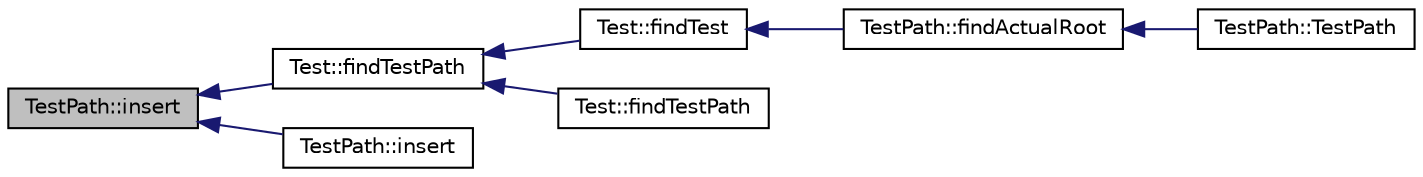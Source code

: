 digraph "TestPath::insert"
{
  edge [fontname="Helvetica",fontsize="10",labelfontname="Helvetica",labelfontsize="10"];
  node [fontname="Helvetica",fontsize="10",shape=record];
  rankdir="LR";
  Node1 [label="TestPath::insert",height=0.2,width=0.4,color="black", fillcolor="grey75", style="filled", fontcolor="black"];
  Node1 -> Node2 [dir="back",color="midnightblue",fontsize="10",style="solid"];
  Node2 [label="Test::findTestPath",height=0.2,width=0.4,color="black", fillcolor="white", style="filled",URL="$class_test.html#ac14ebe5c88d6edf0280f1205626a89bd",tooltip="Finds the test with the specified name and its parents test. "];
  Node2 -> Node3 [dir="back",color="midnightblue",fontsize="10",style="solid"];
  Node3 [label="Test::findTest",height=0.2,width=0.4,color="black", fillcolor="white", style="filled",URL="$class_test.html#aba7193712668533f2fa048a93e0f4705",tooltip="Finds the test with the specified name in the hierarchy. "];
  Node3 -> Node4 [dir="back",color="midnightblue",fontsize="10",style="solid"];
  Node4 [label="TestPath::findActualRoot",height=0.2,width=0.4,color="black", fillcolor="white", style="filled",URL="$class_test_path.html#a4229e1e693fbadd725d532e4a92e7d6d",tooltip="Finds the actual root of a path string and get the path string name components. "];
  Node4 -> Node5 [dir="back",color="midnightblue",fontsize="10",style="solid"];
  Node5 [label="TestPath::TestPath",height=0.2,width=0.4,color="black", fillcolor="white", style="filled",URL="$class_test_path.html#a5855701e39a328a19f9780a130106cb3",tooltip="Resolves a path from a string returned by toString(). "];
  Node2 -> Node6 [dir="back",color="midnightblue",fontsize="10",style="solid"];
  Node6 [label="Test::findTestPath",height=0.2,width=0.4,color="black", fillcolor="white", style="filled",URL="$class_test.html#aff5ac29caeb2acf85002cbf16276cda8",tooltip="Finds the specified test and its parents test. "];
  Node1 -> Node7 [dir="back",color="midnightblue",fontsize="10",style="solid"];
  Node7 [label="TestPath::insert",height=0.2,width=0.4,color="black", fillcolor="white", style="filled",URL="$class_test_path.html#a8debb4ed84303631ed3ff982966408b1",tooltip="Inserts all the tests at the specified path at a given index. "];
}
